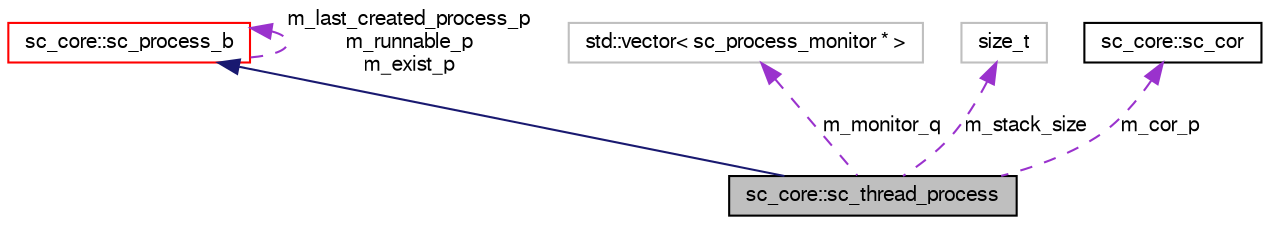 digraph G
{
  edge [fontname="FreeSans",fontsize="10",labelfontname="FreeSans",labelfontsize="10"];
  node [fontname="FreeSans",fontsize="10",shape=record];
  Node1 [label="sc_core::sc_thread_process",height=0.2,width=0.4,color="black", fillcolor="grey75", style="filled" fontcolor="black"];
  Node2 -> Node1 [dir=back,color="midnightblue",fontsize="10",style="solid",fontname="FreeSans"];
  Node2 [label="sc_core::sc_process_b",height=0.2,width=0.4,color="red", fillcolor="white", style="filled",URL="$a00158.html"];
  Node2 -> Node2 [dir=back,color="darkorchid3",fontsize="10",style="dashed",label="m_last_created_process_p\nm_runnable_p\nm_exist_p",fontname="FreeSans"];
  Node3 -> Node1 [dir=back,color="darkorchid3",fontsize="10",style="dashed",label="m_monitor_q",fontname="FreeSans"];
  Node3 [label="std::vector\< sc_process_monitor * \>",height=0.2,width=0.4,color="grey75", fillcolor="white", style="filled"];
  Node4 -> Node1 [dir=back,color="darkorchid3",fontsize="10",style="dashed",label="m_stack_size",fontname="FreeSans"];
  Node4 [label="size_t",height=0.2,width=0.4,color="grey75", fillcolor="white", style="filled"];
  Node5 -> Node1 [dir=back,color="darkorchid3",fontsize="10",style="dashed",label="m_cor_p",fontname="FreeSans"];
  Node5 [label="sc_core::sc_cor",height=0.2,width=0.4,color="black", fillcolor="white", style="filled",URL="$a00041.html"];
}
